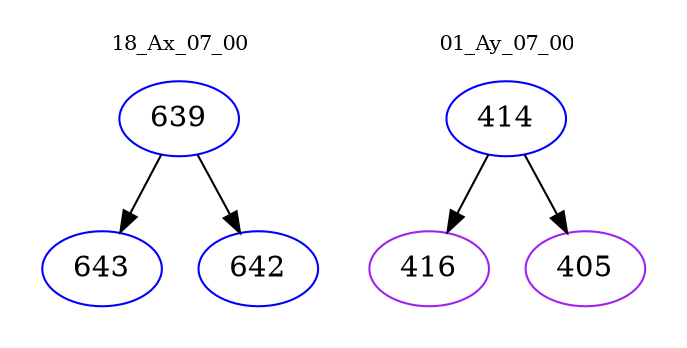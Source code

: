 digraph{
subgraph cluster_0 {
color = white
label = "18_Ax_07_00";
fontsize=10;
T0_639 [label="639", color="blue"]
T0_639 -> T0_643 [color="black"]
T0_643 [label="643", color="blue"]
T0_639 -> T0_642 [color="black"]
T0_642 [label="642", color="blue"]
}
subgraph cluster_1 {
color = white
label = "01_Ay_07_00";
fontsize=10;
T1_414 [label="414", color="blue"]
T1_414 -> T1_416 [color="black"]
T1_416 [label="416", color="purple"]
T1_414 -> T1_405 [color="black"]
T1_405 [label="405", color="purple"]
}
}
